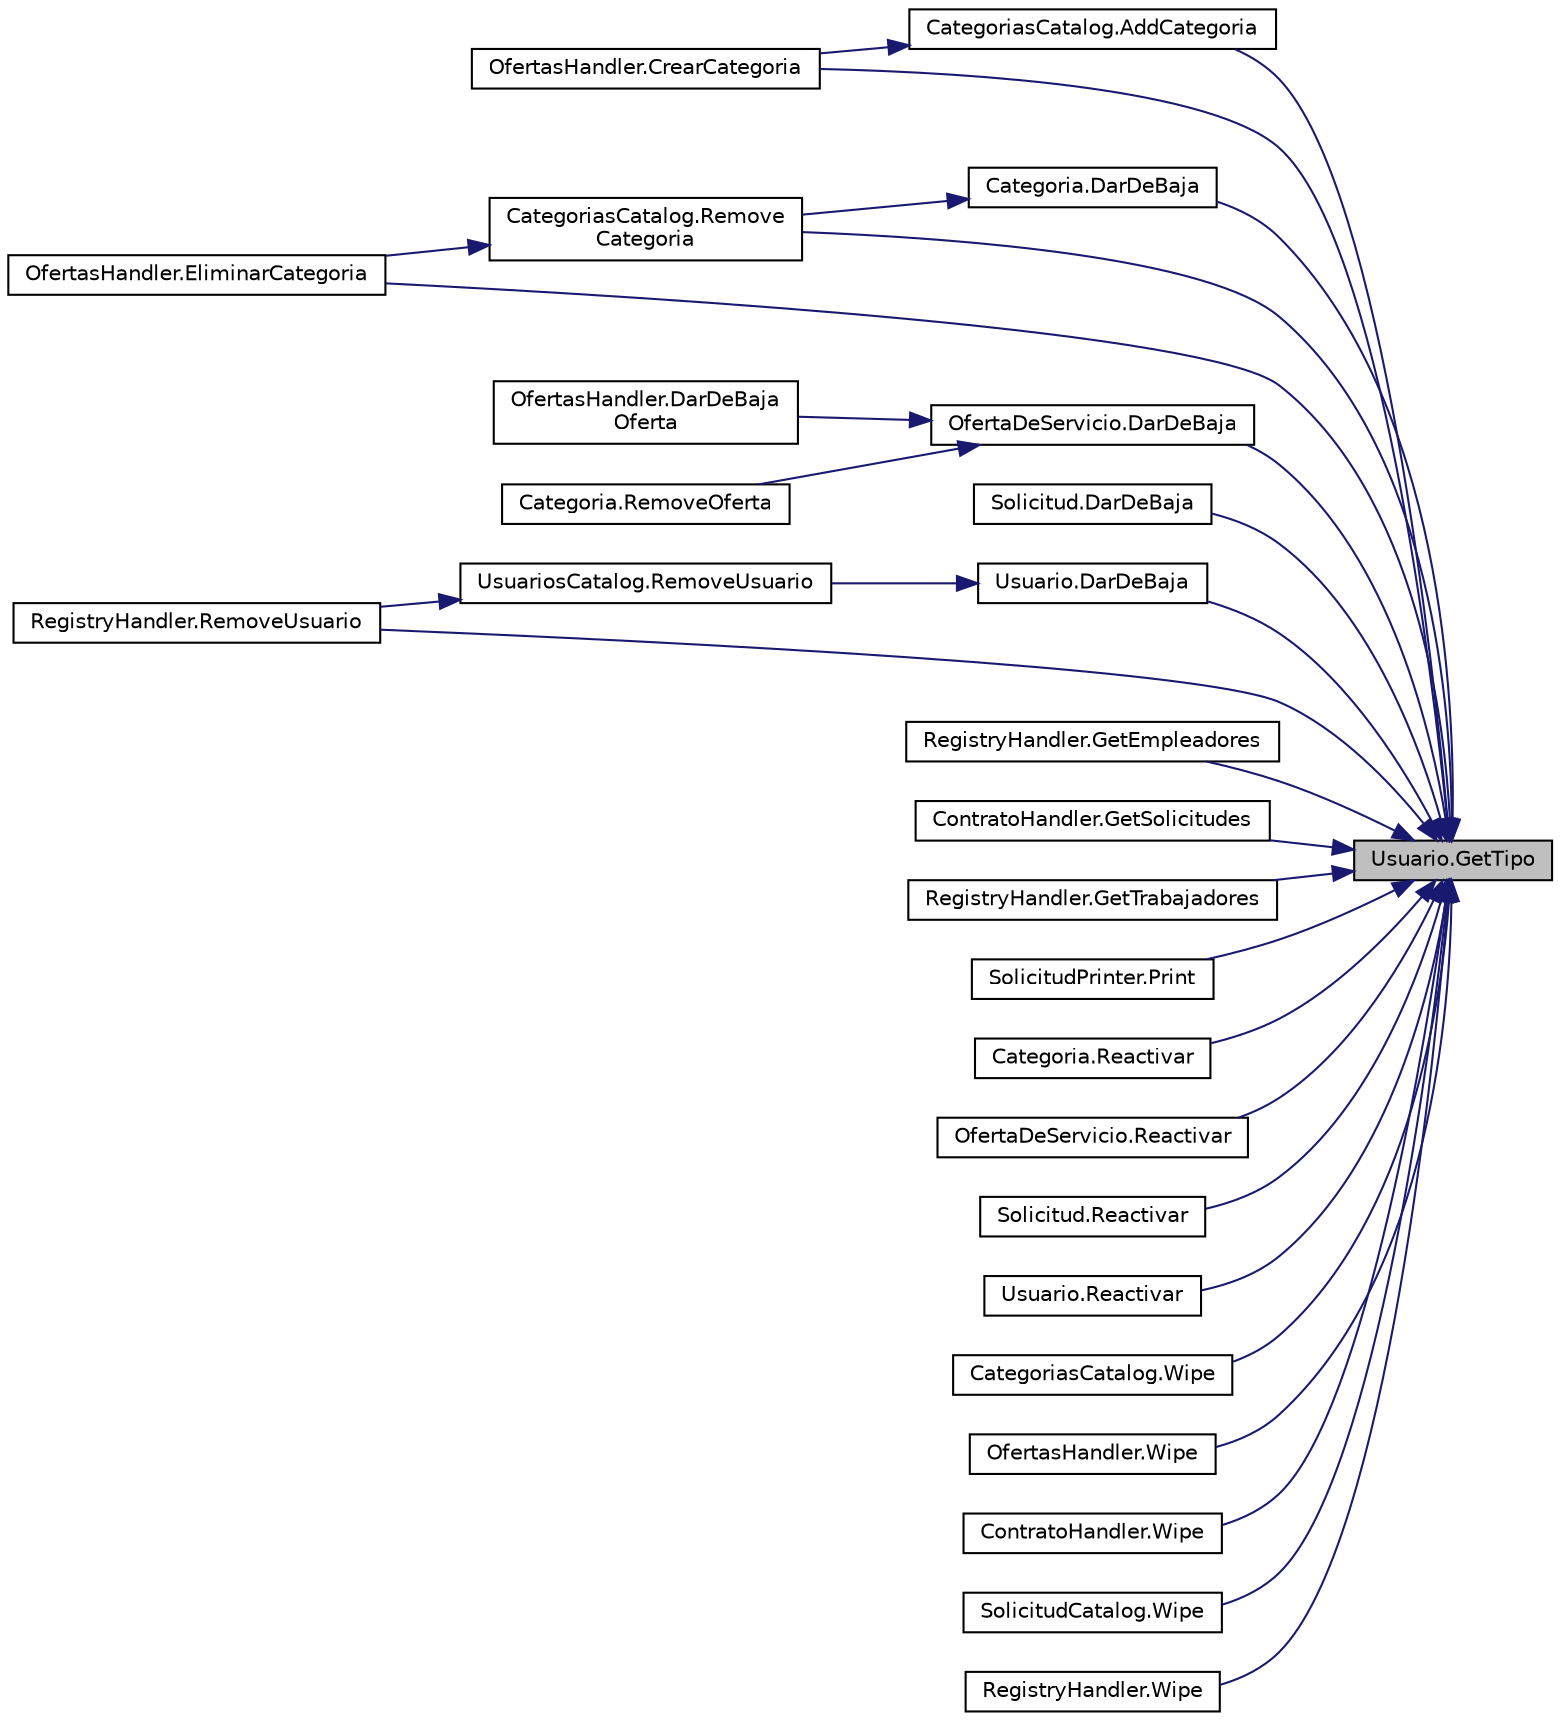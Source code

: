 digraph "Usuario.GetTipo"
{
 // INTERACTIVE_SVG=YES
 // LATEX_PDF_SIZE
  edge [fontname="Helvetica",fontsize="10",labelfontname="Helvetica",labelfontsize="10"];
  node [fontname="Helvetica",fontsize="10",shape=record];
  rankdir="RL";
  Node1 [label="Usuario.GetTipo",height=0.2,width=0.4,color="black", fillcolor="grey75", style="filled", fontcolor="black",tooltip="Checkea que tipo de usuario es, puede ser Administrador, Trabajador o Empleador."];
  Node1 -> Node2 [dir="back",color="midnightblue",fontsize="10",style="solid",fontname="Helvetica"];
  Node2 [label="CategoriasCatalog.AddCategoria",height=0.2,width=0.4,color="black", fillcolor="white", style="filled",URL="$classCategoriasCatalog.html#a54e30ec64bc063d3da712ed9fed84127",tooltip="Método para agregar una nueva categoría al catálogo."];
  Node2 -> Node3 [dir="back",color="midnightblue",fontsize="10",style="solid",fontname="Helvetica"];
  Node3 [label="OfertasHandler.CrearCategoria",height=0.2,width=0.4,color="black", fillcolor="white", style="filled",URL="$classOfertasHandler.html#aa69e17fd7233272c4c04c31ae6dad742",tooltip="Método para crear una categoria."];
  Node1 -> Node3 [dir="back",color="midnightblue",fontsize="10",style="solid",fontname="Helvetica"];
  Node1 -> Node4 [dir="back",color="midnightblue",fontsize="10",style="solid",fontname="Helvetica"];
  Node4 [label="Categoria.DarDeBaja",height=0.2,width=0.4,color="black", fillcolor="white", style="filled",URL="$classCategoria.html#a96d1a6c18954b45e6fe398de7ad474b1",tooltip="Método para dar de baja la categoría."];
  Node4 -> Node5 [dir="back",color="midnightblue",fontsize="10",style="solid",fontname="Helvetica"];
  Node5 [label="CategoriasCatalog.Remove\lCategoria",height=0.2,width=0.4,color="black", fillcolor="white", style="filled",URL="$classCategoriasCatalog.html#ad0b5c36522f6c81c69aceea4c07c9ac0",tooltip="Método para eliminar una categoría."];
  Node5 -> Node6 [dir="back",color="midnightblue",fontsize="10",style="solid",fontname="Helvetica"];
  Node6 [label="OfertasHandler.EliminarCategoria",height=0.2,width=0.4,color="black", fillcolor="white", style="filled",URL="$classOfertasHandler.html#a5e4a2a347fd4f2861d3d976bef9844c1",tooltip="Método para eliminar una categoría."];
  Node1 -> Node7 [dir="back",color="midnightblue",fontsize="10",style="solid",fontname="Helvetica"];
  Node7 [label="OfertaDeServicio.DarDeBaja",height=0.2,width=0.4,color="black", fillcolor="white", style="filled",URL="$classOfertaDeServicio.html#aaca8dc149dd2c0bcd2ab4c70aa592486",tooltip="Método para dar de baja un Usuario."];
  Node7 -> Node8 [dir="back",color="midnightblue",fontsize="10",style="solid",fontname="Helvetica"];
  Node8 [label="OfertasHandler.DarDeBaja\lOferta",height=0.2,width=0.4,color="black", fillcolor="white", style="filled",URL="$classOfertasHandler.html#a8a2ad6d9d2db484f18d71e3b50c486c3",tooltip="Método para dar de baja una OfertaDeServicio."];
  Node7 -> Node9 [dir="back",color="midnightblue",fontsize="10",style="solid",fontname="Helvetica"];
  Node9 [label="Categoria.RemoveOferta",height=0.2,width=0.4,color="black", fillcolor="white", style="filled",URL="$classCategoria.html#aa1b195de0095e51387402976244b4934",tooltip="Método para quitar una oferta, en caso de que la misma no exista no hará nada."];
  Node1 -> Node10 [dir="back",color="midnightblue",fontsize="10",style="solid",fontname="Helvetica"];
  Node10 [label="Solicitud.DarDeBaja",height=0.2,width=0.4,color="black", fillcolor="white", style="filled",URL="$classSolicitud.html#aa3870698cfefc250b5a4e07cdf422e41",tooltip="Método para dar de baja una solicitud."];
  Node1 -> Node11 [dir="back",color="midnightblue",fontsize="10",style="solid",fontname="Helvetica"];
  Node11 [label="Usuario.DarDeBaja",height=0.2,width=0.4,color="black", fillcolor="white", style="filled",URL="$classUsuario.html#a27cda50e359fbd5269d418679ad38828",tooltip="Método para desactivar un usuario."];
  Node11 -> Node12 [dir="back",color="midnightblue",fontsize="10",style="solid",fontname="Helvetica"];
  Node12 [label="UsuariosCatalog.RemoveUsuario",height=0.2,width=0.4,color="black", fillcolor="white", style="filled",URL="$classUsuariosCatalog.html#a961c4715374589f1eef9ff7a65dd8866",tooltip="Método para eliminar un usuario, en realidad para simplificar simplemente se le daría de baja."];
  Node12 -> Node13 [dir="back",color="midnightblue",fontsize="10",style="solid",fontname="Helvetica"];
  Node13 [label="RegistryHandler.RemoveUsuario",height=0.2,width=0.4,color="black", fillcolor="white", style="filled",URL="$classRegistryHandler.html#a5891aaccf0f0b364757161dcf5f97ab5",tooltip="Método para eliminar un Usuario."];
  Node1 -> Node6 [dir="back",color="midnightblue",fontsize="10",style="solid",fontname="Helvetica"];
  Node1 -> Node14 [dir="back",color="midnightblue",fontsize="10",style="solid",fontname="Helvetica"];
  Node14 [label="RegistryHandler.GetEmpleadores",height=0.2,width=0.4,color="black", fillcolor="white", style="filled",URL="$classRegistryHandler.html#a82379f336335f73f94d46c6a06b9ba2f",tooltip="Método para obtener la lista de empleadores."];
  Node1 -> Node15 [dir="back",color="midnightblue",fontsize="10",style="solid",fontname="Helvetica"];
  Node15 [label="ContratoHandler.GetSolicitudes",height=0.2,width=0.4,color="black", fillcolor="white", style="filled",URL="$classContratoHandler.html#a5b4f4057c4cb04de26ce17de67a1599a",tooltip="Método para mostrar solicitudes."];
  Node1 -> Node16 [dir="back",color="midnightblue",fontsize="10",style="solid",fontname="Helvetica"];
  Node16 [label="RegistryHandler.GetTrabajadores",height=0.2,width=0.4,color="black", fillcolor="white", style="filled",URL="$classRegistryHandler.html#a4207077d5ef33194908da2c99489ccb5",tooltip="Método para obtener la lista de trabajadores."];
  Node1 -> Node17 [dir="back",color="midnightblue",fontsize="10",style="solid",fontname="Helvetica"];
  Node17 [label="SolicitudPrinter.Print",height=0.2,width=0.4,color="black", fillcolor="white", style="filled",URL="$classSolicitudPrinter.html#a7d88c152d3daa4c5be3762ceb1360ae8",tooltip="Método que imprime el texto de la lista."];
  Node1 -> Node18 [dir="back",color="midnightblue",fontsize="10",style="solid",fontname="Helvetica"];
  Node18 [label="Categoria.Reactivar",height=0.2,width=0.4,color="black", fillcolor="white", style="filled",URL="$classCategoria.html#a71fa1699bec5bb331b8c9ba0e87c3306",tooltip="Método para reactivar una categoría."];
  Node1 -> Node19 [dir="back",color="midnightblue",fontsize="10",style="solid",fontname="Helvetica"];
  Node19 [label="OfertaDeServicio.Reactivar",height=0.2,width=0.4,color="black", fillcolor="white", style="filled",URL="$classOfertaDeServicio.html#a083bfdd34de8c47e86b600463b3d6df7",tooltip="Método para reactivar un Usuario."];
  Node1 -> Node20 [dir="back",color="midnightblue",fontsize="10",style="solid",fontname="Helvetica"];
  Node20 [label="Solicitud.Reactivar",height=0.2,width=0.4,color="black", fillcolor="white", style="filled",URL="$classSolicitud.html#af35f71427ad9ed4ab1240338b9ea6044",tooltip="Método para reactivar una solicitud."];
  Node1 -> Node21 [dir="back",color="midnightblue",fontsize="10",style="solid",fontname="Helvetica"];
  Node21 [label="Usuario.Reactivar",height=0.2,width=0.4,color="black", fillcolor="white", style="filled",URL="$classUsuario.html#ab14c3bb6224754c307a1a093e946dd44",tooltip="Método para activar un usuario."];
  Node1 -> Node5 [dir="back",color="midnightblue",fontsize="10",style="solid",fontname="Helvetica"];
  Node1 -> Node13 [dir="back",color="midnightblue",fontsize="10",style="solid",fontname="Helvetica"];
  Node1 -> Node22 [dir="back",color="midnightblue",fontsize="10",style="solid",fontname="Helvetica"];
  Node22 [label="CategoriasCatalog.Wipe",height=0.2,width=0.4,color="black", fillcolor="white", style="filled",URL="$classCategoriasCatalog.html#ab9fb4580f89cab82222f1206f1e07436",tooltip="Método para borrar los datos de la clase."];
  Node1 -> Node23 [dir="back",color="midnightblue",fontsize="10",style="solid",fontname="Helvetica"];
  Node23 [label="OfertasHandler.Wipe",height=0.2,width=0.4,color="black", fillcolor="white", style="filled",URL="$classOfertasHandler.html#a1bc4a10a97b653d0e81019a6699b9900",tooltip="Método para borrar los datos de la clase."];
  Node1 -> Node24 [dir="back",color="midnightblue",fontsize="10",style="solid",fontname="Helvetica"];
  Node24 [label="ContratoHandler.Wipe",height=0.2,width=0.4,color="black", fillcolor="white", style="filled",URL="$classContratoHandler.html#a3ae115fc8b267a248adad3a2d5a5d446",tooltip="Método para borrar los datos de la clase."];
  Node1 -> Node25 [dir="back",color="midnightblue",fontsize="10",style="solid",fontname="Helvetica"];
  Node25 [label="SolicitudCatalog.Wipe",height=0.2,width=0.4,color="black", fillcolor="white", style="filled",URL="$classSolicitudCatalog.html#abd3ef5614f5065b87525c2822f8a499f",tooltip="Método para borrar los datos de la clase."];
  Node1 -> Node26 [dir="back",color="midnightblue",fontsize="10",style="solid",fontname="Helvetica"];
  Node26 [label="RegistryHandler.Wipe",height=0.2,width=0.4,color="black", fillcolor="white", style="filled",URL="$classRegistryHandler.html#a746ba587489ebb8fa41973e5d835204c",tooltip="Método para borrar los datos de la clase."];
}
